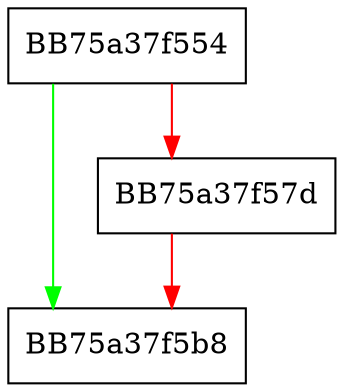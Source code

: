 digraph _Change_array {
  node [shape="box"];
  graph [splines=ortho];
  BB75a37f554 -> BB75a37f5b8 [color="green"];
  BB75a37f554 -> BB75a37f57d [color="red"];
  BB75a37f57d -> BB75a37f5b8 [color="red"];
}